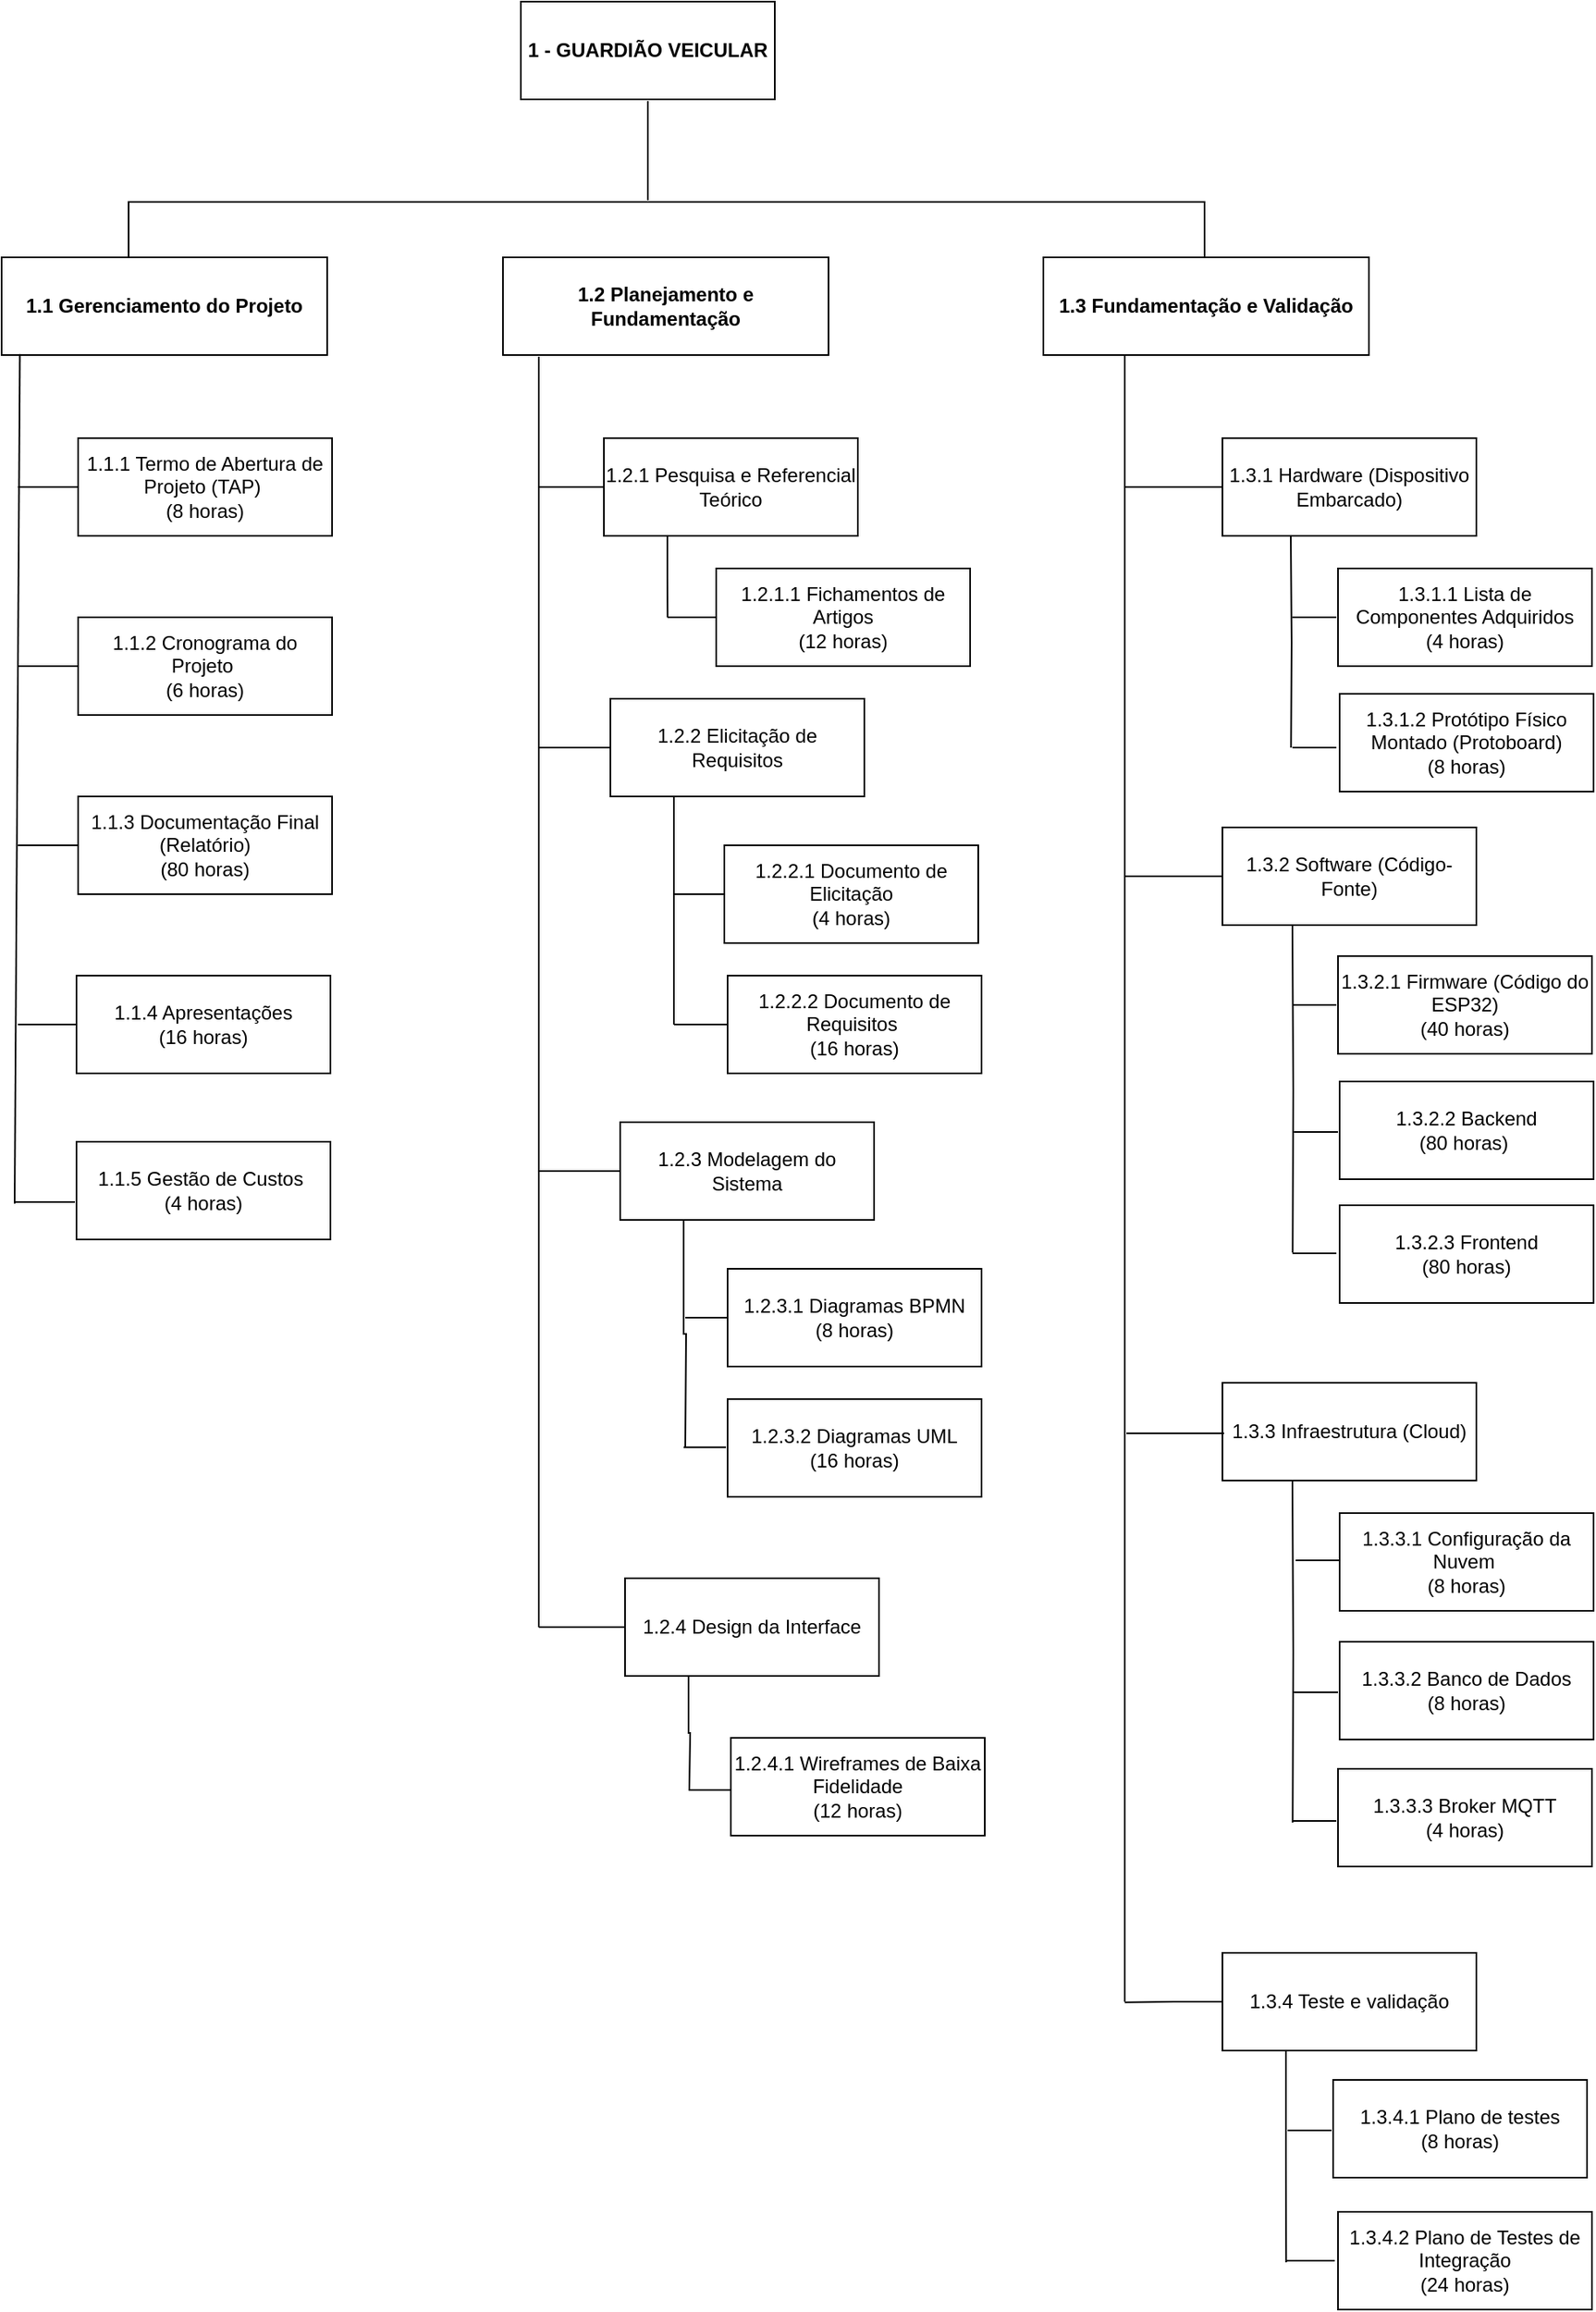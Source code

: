 <mxfile version="28.2.5">
  <diagram name="Página-1" id="aAfmZa2DJISUFgBcNijg">
    <mxGraphModel dx="1358" dy="741" grid="1" gridSize="10" guides="1" tooltips="1" connect="1" arrows="1" fold="1" page="1" pageScale="1" pageWidth="827" pageHeight="1169" math="0" shadow="0">
      <root>
        <mxCell id="0" />
        <mxCell id="1" parent="0" />
        <mxCell id="Phr4vQIU_vzDPlWdk-Ix-106" style="edgeStyle=orthogonalEdgeStyle;rounded=0;orthogonalLoop=1;jettySize=auto;html=1;endArrow=none;endFill=0;" edge="1" parent="1">
          <mxGeometry relative="1" as="geometry">
            <mxPoint x="527.0" y="224" as="targetPoint" />
            <mxPoint x="527.0" y="163" as="sourcePoint" />
          </mxGeometry>
        </mxCell>
        <mxCell id="Phr4vQIU_vzDPlWdk-Ix-2" value="1 - GUARDIÃO VEICULAR" style="rounded=0;whiteSpace=wrap;html=1;fontStyle=1" vertex="1" parent="1">
          <mxGeometry x="449" y="102" width="156" height="60" as="geometry" />
        </mxCell>
        <mxCell id="Phr4vQIU_vzDPlWdk-Ix-7" style="edgeStyle=orthogonalEdgeStyle;rounded=0;orthogonalLoop=1;jettySize=auto;html=1;exitX=0.5;exitY=0;exitDx=0;exitDy=0;endArrow=none;endFill=0;" edge="1" parent="1" source="Phr4vQIU_vzDPlWdk-Ix-3">
          <mxGeometry relative="1" as="geometry">
            <mxPoint x="869.048" y="260.0" as="targetPoint" />
            <mxPoint x="208" y="249" as="sourcePoint" />
            <Array as="points">
              <mxPoint x="208" y="225" />
              <mxPoint x="869" y="225" />
            </Array>
          </mxGeometry>
        </mxCell>
        <mxCell id="Phr4vQIU_vzDPlWdk-Ix-3" value="1.1 Gerenciamento do Projeto" style="rounded=0;whiteSpace=wrap;html=1;fontStyle=1" vertex="1" parent="1">
          <mxGeometry x="130" y="259" width="200" height="60" as="geometry" />
        </mxCell>
        <mxCell id="Phr4vQIU_vzDPlWdk-Ix-5" value="1.2 Planejamento e Fundamentação" style="rounded=0;whiteSpace=wrap;html=1;fontStyle=1" vertex="1" parent="1">
          <mxGeometry x="438" y="259" width="200" height="60" as="geometry" />
        </mxCell>
        <mxCell id="Phr4vQIU_vzDPlWdk-Ix-64" style="edgeStyle=orthogonalEdgeStyle;rounded=0;orthogonalLoop=1;jettySize=auto;html=1;endArrow=none;endFill=0;" edge="1" parent="1" source="Phr4vQIU_vzDPlWdk-Ix-10">
          <mxGeometry relative="1" as="geometry">
            <mxPoint x="140" y="400" as="targetPoint" />
          </mxGeometry>
        </mxCell>
        <mxCell id="Phr4vQIU_vzDPlWdk-Ix-10" value="1.1.1 Termo de Abertura de Projeto (TAP)&amp;nbsp;&lt;br&gt;(8 horas)" style="rounded=0;whiteSpace=wrap;html=1;fontStyle=0" vertex="1" parent="1">
          <mxGeometry x="177" y="370" width="156" height="60" as="geometry" />
        </mxCell>
        <mxCell id="Phr4vQIU_vzDPlWdk-Ix-66" style="edgeStyle=orthogonalEdgeStyle;rounded=0;orthogonalLoop=1;jettySize=auto;html=1;exitX=0;exitY=0.5;exitDx=0;exitDy=0;endArrow=none;endFill=0;" edge="1" parent="1" source="Phr4vQIU_vzDPlWdk-Ix-11">
          <mxGeometry relative="1" as="geometry">
            <mxPoint x="140" y="510.429" as="targetPoint" />
          </mxGeometry>
        </mxCell>
        <mxCell id="Phr4vQIU_vzDPlWdk-Ix-11" value="1.1.2 Cronograma do Projeto&amp;nbsp;&lt;br&gt;(6 horas)" style="rounded=0;whiteSpace=wrap;html=1;fontStyle=0" vertex="1" parent="1">
          <mxGeometry x="177" y="480" width="156" height="60" as="geometry" />
        </mxCell>
        <mxCell id="Phr4vQIU_vzDPlWdk-Ix-67" style="edgeStyle=orthogonalEdgeStyle;rounded=0;orthogonalLoop=1;jettySize=auto;html=1;exitX=0;exitY=0.5;exitDx=0;exitDy=0;endArrow=none;endFill=0;" edge="1" parent="1" source="Phr4vQIU_vzDPlWdk-Ix-12">
          <mxGeometry relative="1" as="geometry">
            <mxPoint x="140" y="619.952" as="targetPoint" />
          </mxGeometry>
        </mxCell>
        <mxCell id="Phr4vQIU_vzDPlWdk-Ix-12" value="1.1.3 Documentação Final (Relatório)&lt;br&gt;(80 horas)" style="rounded=0;whiteSpace=wrap;html=1;fontStyle=0" vertex="1" parent="1">
          <mxGeometry x="177" y="590" width="156" height="60" as="geometry" />
        </mxCell>
        <mxCell id="Phr4vQIU_vzDPlWdk-Ix-68" style="edgeStyle=orthogonalEdgeStyle;rounded=0;orthogonalLoop=1;jettySize=auto;html=1;exitX=0;exitY=0.5;exitDx=0;exitDy=0;endArrow=none;endFill=0;" edge="1" parent="1" source="Phr4vQIU_vzDPlWdk-Ix-15">
          <mxGeometry relative="1" as="geometry">
            <mxPoint x="140" y="730.429" as="targetPoint" />
          </mxGeometry>
        </mxCell>
        <mxCell id="Phr4vQIU_vzDPlWdk-Ix-15" value="1.1.4 Apresentações&lt;br&gt;(16 horas)" style="rounded=0;whiteSpace=wrap;html=1;fontStyle=0" vertex="1" parent="1">
          <mxGeometry x="176" y="700" width="156" height="60" as="geometry" />
        </mxCell>
        <mxCell id="Phr4vQIU_vzDPlWdk-Ix-70" style="edgeStyle=orthogonalEdgeStyle;rounded=0;orthogonalLoop=1;jettySize=auto;html=1;exitX=0;exitY=0.5;exitDx=0;exitDy=0;endArrow=none;endFill=0;" edge="1" parent="1">
          <mxGeometry relative="1" as="geometry">
            <mxPoint x="138" y="839.333" as="targetPoint" />
            <mxPoint x="175" y="839" as="sourcePoint" />
          </mxGeometry>
        </mxCell>
        <mxCell id="Phr4vQIU_vzDPlWdk-Ix-16" value="1.1.5 Gestão de Custos&amp;nbsp;&lt;div&gt;(4 horas)&lt;/div&gt;" style="rounded=0;whiteSpace=wrap;html=1;fontStyle=0" vertex="1" parent="1">
          <mxGeometry x="176" y="802" width="156" height="60" as="geometry" />
        </mxCell>
        <mxCell id="Phr4vQIU_vzDPlWdk-Ix-74" style="edgeStyle=orthogonalEdgeStyle;rounded=0;orthogonalLoop=1;jettySize=auto;html=1;exitX=0;exitY=0.5;exitDx=0;exitDy=0;endArrow=none;endFill=0;" edge="1" parent="1" source="Phr4vQIU_vzDPlWdk-Ix-17">
          <mxGeometry relative="1" as="geometry">
            <mxPoint x="460" y="399.952" as="targetPoint" />
          </mxGeometry>
        </mxCell>
        <mxCell id="Phr4vQIU_vzDPlWdk-Ix-78" style="edgeStyle=orthogonalEdgeStyle;rounded=0;orthogonalLoop=1;jettySize=auto;html=1;exitX=0.25;exitY=1;exitDx=0;exitDy=0;endArrow=none;endFill=0;" edge="1" parent="1" source="Phr4vQIU_vzDPlWdk-Ix-17">
          <mxGeometry relative="1" as="geometry">
            <mxPoint x="539.143" y="480" as="targetPoint" />
          </mxGeometry>
        </mxCell>
        <mxCell id="Phr4vQIU_vzDPlWdk-Ix-17" value="1.2.1 Pesquisa e Referencial Teórico" style="rounded=0;whiteSpace=wrap;html=1;fontStyle=0" vertex="1" parent="1">
          <mxGeometry x="500" y="370" width="156" height="60" as="geometry" />
        </mxCell>
        <mxCell id="Phr4vQIU_vzDPlWdk-Ix-77" style="edgeStyle=orthogonalEdgeStyle;rounded=0;orthogonalLoop=1;jettySize=auto;html=1;exitX=0;exitY=0.5;exitDx=0;exitDy=0;endArrow=none;endFill=0;" edge="1" parent="1">
          <mxGeometry relative="1" as="geometry">
            <mxPoint x="539" y="479.952" as="targetPoint" />
            <mxPoint x="573" y="480" as="sourcePoint" />
          </mxGeometry>
        </mxCell>
        <mxCell id="Phr4vQIU_vzDPlWdk-Ix-18" value="1.2.1.1 Fichamentos de Artigos&lt;br&gt;(12 horas)" style="rounded=0;whiteSpace=wrap;html=1;fontStyle=0" vertex="1" parent="1">
          <mxGeometry x="569" y="450" width="156" height="60" as="geometry" />
        </mxCell>
        <mxCell id="Phr4vQIU_vzDPlWdk-Ix-75" style="edgeStyle=orthogonalEdgeStyle;rounded=0;orthogonalLoop=1;jettySize=auto;html=1;exitX=0;exitY=0.5;exitDx=0;exitDy=0;endArrow=none;endFill=0;" edge="1" parent="1" source="Phr4vQIU_vzDPlWdk-Ix-19">
          <mxGeometry relative="1" as="geometry">
            <mxPoint x="460" y="559.952" as="targetPoint" />
          </mxGeometry>
        </mxCell>
        <mxCell id="Phr4vQIU_vzDPlWdk-Ix-79" style="edgeStyle=orthogonalEdgeStyle;rounded=0;orthogonalLoop=1;jettySize=auto;html=1;exitX=0.25;exitY=1;exitDx=0;exitDy=0;endArrow=none;endFill=0;" edge="1" parent="1" source="Phr4vQIU_vzDPlWdk-Ix-19">
          <mxGeometry relative="1" as="geometry">
            <mxPoint x="543" y="730" as="targetPoint" />
          </mxGeometry>
        </mxCell>
        <mxCell id="Phr4vQIU_vzDPlWdk-Ix-19" value="1.2.2 Elicitação de Requisitos" style="rounded=0;whiteSpace=wrap;html=1;fontStyle=0" vertex="1" parent="1">
          <mxGeometry x="504" y="530" width="156" height="60" as="geometry" />
        </mxCell>
        <mxCell id="Phr4vQIU_vzDPlWdk-Ix-80" style="edgeStyle=orthogonalEdgeStyle;rounded=0;orthogonalLoop=1;jettySize=auto;html=1;endArrow=none;endFill=0;" edge="1" parent="1">
          <mxGeometry relative="1" as="geometry">
            <mxPoint x="543" y="650" as="targetPoint" />
            <mxPoint x="574" y="650.048" as="sourcePoint" />
          </mxGeometry>
        </mxCell>
        <mxCell id="Phr4vQIU_vzDPlWdk-Ix-20" value="1.2.2.1 Documento de Elicitação&lt;br&gt;(4 horas)" style="rounded=0;whiteSpace=wrap;html=1;fontStyle=0" vertex="1" parent="1">
          <mxGeometry x="574" y="620" width="156" height="60" as="geometry" />
        </mxCell>
        <mxCell id="Phr4vQIU_vzDPlWdk-Ix-81" style="edgeStyle=orthogonalEdgeStyle;rounded=0;orthogonalLoop=1;jettySize=auto;html=1;endArrow=none;endFill=0;" edge="1" parent="1">
          <mxGeometry relative="1" as="geometry">
            <mxPoint x="543" y="730" as="targetPoint" />
            <mxPoint x="577" y="730.048" as="sourcePoint" />
          </mxGeometry>
        </mxCell>
        <mxCell id="Phr4vQIU_vzDPlWdk-Ix-21" value="1.2.2.2 Documento de Requisitos&amp;nbsp;&lt;br&gt;(16 horas)" style="rounded=0;whiteSpace=wrap;html=1;fontStyle=0" vertex="1" parent="1">
          <mxGeometry x="576" y="700" width="156" height="60" as="geometry" />
        </mxCell>
        <mxCell id="Phr4vQIU_vzDPlWdk-Ix-76" style="edgeStyle=orthogonalEdgeStyle;rounded=0;orthogonalLoop=1;jettySize=auto;html=1;exitX=0;exitY=0.5;exitDx=0;exitDy=0;endArrow=none;endFill=0;" edge="1" parent="1" source="Phr4vQIU_vzDPlWdk-Ix-22">
          <mxGeometry relative="1" as="geometry">
            <mxPoint x="460" y="819.952" as="targetPoint" />
          </mxGeometry>
        </mxCell>
        <mxCell id="Phr4vQIU_vzDPlWdk-Ix-82" style="edgeStyle=orthogonalEdgeStyle;rounded=0;orthogonalLoop=1;jettySize=auto;html=1;exitX=0.25;exitY=1;exitDx=0;exitDy=0;endArrow=none;endFill=0;" edge="1" parent="1" source="Phr4vQIU_vzDPlWdk-Ix-22">
          <mxGeometry relative="1" as="geometry">
            <mxPoint x="550" y="990" as="targetPoint" />
          </mxGeometry>
        </mxCell>
        <mxCell id="Phr4vQIU_vzDPlWdk-Ix-22" value="1.2.3 Modelagem do Sistema" style="rounded=0;whiteSpace=wrap;html=1;fontStyle=0" vertex="1" parent="1">
          <mxGeometry x="510" y="790" width="156" height="60" as="geometry" />
        </mxCell>
        <mxCell id="Phr4vQIU_vzDPlWdk-Ix-84" style="edgeStyle=orthogonalEdgeStyle;rounded=0;orthogonalLoop=1;jettySize=auto;html=1;exitX=0;exitY=0.5;exitDx=0;exitDy=0;endArrow=none;endFill=0;" edge="1" parent="1" source="Phr4vQIU_vzDPlWdk-Ix-23">
          <mxGeometry relative="1" as="geometry">
            <mxPoint x="550" y="910.429" as="targetPoint" />
          </mxGeometry>
        </mxCell>
        <mxCell id="Phr4vQIU_vzDPlWdk-Ix-23" value="1.2.3.1 Diagramas BPMN&lt;br&gt;(8 horas)" style="rounded=0;whiteSpace=wrap;html=1;fontStyle=0" vertex="1" parent="1">
          <mxGeometry x="576" y="880" width="156" height="60" as="geometry" />
        </mxCell>
        <mxCell id="Phr4vQIU_vzDPlWdk-Ix-83" style="edgeStyle=orthogonalEdgeStyle;rounded=0;orthogonalLoop=1;jettySize=auto;html=1;endArrow=none;endFill=0;" edge="1" parent="1">
          <mxGeometry relative="1" as="geometry">
            <mxPoint x="549" y="989.52" as="targetPoint" />
            <mxPoint x="575" y="989.568" as="sourcePoint" />
          </mxGeometry>
        </mxCell>
        <mxCell id="Phr4vQIU_vzDPlWdk-Ix-24" value="1.2.3.2 Diagramas UML&lt;br&gt;(16 horas)" style="rounded=0;whiteSpace=wrap;html=1;fontStyle=0" vertex="1" parent="1">
          <mxGeometry x="576" y="960" width="156" height="60" as="geometry" />
        </mxCell>
        <mxCell id="Phr4vQIU_vzDPlWdk-Ix-73" style="edgeStyle=orthogonalEdgeStyle;rounded=0;orthogonalLoop=1;jettySize=auto;html=1;exitX=0;exitY=0.5;exitDx=0;exitDy=0;endArrow=none;endFill=0;" edge="1" parent="1" source="Phr4vQIU_vzDPlWdk-Ix-25">
          <mxGeometry relative="1" as="geometry">
            <mxPoint x="460" y="1099.952" as="targetPoint" />
          </mxGeometry>
        </mxCell>
        <mxCell id="Phr4vQIU_vzDPlWdk-Ix-87" style="edgeStyle=orthogonalEdgeStyle;rounded=0;orthogonalLoop=1;jettySize=auto;html=1;exitX=0.25;exitY=1;exitDx=0;exitDy=0;endArrow=none;endFill=0;" edge="1" parent="1" source="Phr4vQIU_vzDPlWdk-Ix-25">
          <mxGeometry relative="1" as="geometry">
            <mxPoint x="552.476" y="1200" as="targetPoint" />
          </mxGeometry>
        </mxCell>
        <mxCell id="Phr4vQIU_vzDPlWdk-Ix-25" value="1.2.4 Design da Interface" style="rounded=0;whiteSpace=wrap;html=1;fontStyle=0" vertex="1" parent="1">
          <mxGeometry x="513" y="1070" width="156" height="60" as="geometry" />
        </mxCell>
        <mxCell id="Phr4vQIU_vzDPlWdk-Ix-90" style="edgeStyle=orthogonalEdgeStyle;rounded=0;orthogonalLoop=1;jettySize=auto;html=1;exitX=0;exitY=0.5;exitDx=0;exitDy=0;endArrow=none;endFill=0;" edge="1" parent="1">
          <mxGeometry relative="1" as="geometry">
            <mxPoint x="552" y="1200.048" as="targetPoint" />
            <mxPoint x="579" y="1200" as="sourcePoint" />
          </mxGeometry>
        </mxCell>
        <mxCell id="Phr4vQIU_vzDPlWdk-Ix-26" value="1.2.4.1 Wireframes de Baixa Fidelidade&lt;br&gt;(12 horas)" style="rounded=0;whiteSpace=wrap;html=1;fontStyle=0" vertex="1" parent="1">
          <mxGeometry x="578" y="1168" width="156" height="60" as="geometry" />
        </mxCell>
        <mxCell id="Phr4vQIU_vzDPlWdk-Ix-93" style="edgeStyle=orthogonalEdgeStyle;rounded=0;orthogonalLoop=1;jettySize=auto;html=1;exitX=0;exitY=0.5;exitDx=0;exitDy=0;endArrow=none;endFill=0;" edge="1" parent="1" source="Phr4vQIU_vzDPlWdk-Ix-27">
          <mxGeometry relative="1" as="geometry">
            <mxPoint x="820" y="400" as="targetPoint" />
          </mxGeometry>
        </mxCell>
        <mxCell id="Phr4vQIU_vzDPlWdk-Ix-105" style="edgeStyle=orthogonalEdgeStyle;rounded=0;orthogonalLoop=1;jettySize=auto;html=1;exitX=0.25;exitY=1;exitDx=0;exitDy=0;endArrow=none;endFill=0;" edge="1" parent="1">
          <mxGeometry relative="1" as="geometry">
            <mxPoint x="922.143" y="560" as="targetPoint" />
            <mxPoint x="922" y="430" as="sourcePoint" />
          </mxGeometry>
        </mxCell>
        <mxCell id="Phr4vQIU_vzDPlWdk-Ix-27" value="1.3.1 Hardware (Dispositivo Embarcado)" style="rounded=0;whiteSpace=wrap;html=1;fontStyle=0" vertex="1" parent="1">
          <mxGeometry x="880" y="370" width="156" height="60" as="geometry" />
        </mxCell>
        <mxCell id="Phr4vQIU_vzDPlWdk-Ix-29" value="1.3.1.1 Lista de Componentes Adquiridos&lt;br&gt;(4 horas)" style="rounded=0;whiteSpace=wrap;html=1;fontStyle=0" vertex="1" parent="1">
          <mxGeometry x="951" y="450" width="156" height="60" as="geometry" />
        </mxCell>
        <mxCell id="Phr4vQIU_vzDPlWdk-Ix-30" value="1.3.1.2 Protótipo Físico Montado (Protoboard)&lt;br&gt;(8 horas)" style="rounded=0;whiteSpace=wrap;html=1;fontStyle=0" vertex="1" parent="1">
          <mxGeometry x="952" y="527" width="156" height="60" as="geometry" />
        </mxCell>
        <mxCell id="Phr4vQIU_vzDPlWdk-Ix-96" style="edgeStyle=orthogonalEdgeStyle;rounded=0;orthogonalLoop=1;jettySize=auto;html=1;exitX=0;exitY=0.5;exitDx=0;exitDy=0;endArrow=none;endFill=0;" edge="1" parent="1" source="Phr4vQIU_vzDPlWdk-Ix-31">
          <mxGeometry relative="1" as="geometry">
            <mxPoint x="820" y="639" as="targetPoint" />
            <Array as="points">
              <mxPoint x="840" y="639" />
              <mxPoint x="840" y="639" />
            </Array>
          </mxGeometry>
        </mxCell>
        <mxCell id="Phr4vQIU_vzDPlWdk-Ix-99" style="edgeStyle=orthogonalEdgeStyle;rounded=0;orthogonalLoop=1;jettySize=auto;html=1;exitX=0.25;exitY=1;exitDx=0;exitDy=0;endArrow=none;endFill=0;" edge="1" parent="1">
          <mxGeometry relative="1" as="geometry">
            <mxPoint x="923.143" y="870" as="targetPoint" />
            <mxPoint x="923" y="669" as="sourcePoint" />
          </mxGeometry>
        </mxCell>
        <mxCell id="Phr4vQIU_vzDPlWdk-Ix-31" value="1.3.2 Software (Código-Fonte)" style="rounded=0;whiteSpace=wrap;html=1;fontStyle=0" vertex="1" parent="1">
          <mxGeometry x="880" y="609" width="156" height="60" as="geometry" />
        </mxCell>
        <mxCell id="Phr4vQIU_vzDPlWdk-Ix-32" value="1.3.2.1 Firmware (Código do ESP32)&lt;br&gt;(40 horas)" style="rounded=0;whiteSpace=wrap;html=1;fontStyle=0" vertex="1" parent="1">
          <mxGeometry x="951" y="688" width="156" height="60" as="geometry" />
        </mxCell>
        <mxCell id="Phr4vQIU_vzDPlWdk-Ix-33" value="1.3.2.2 Backend&lt;br&gt;(80 horas)&amp;nbsp;" style="rounded=0;whiteSpace=wrap;html=1;fontStyle=0" vertex="1" parent="1">
          <mxGeometry x="952" y="765" width="156" height="60" as="geometry" />
        </mxCell>
        <mxCell id="Phr4vQIU_vzDPlWdk-Ix-34" value="1.3.2.3 Frontend&lt;br&gt;(80 horas)" style="rounded=0;whiteSpace=wrap;html=1;fontStyle=0" vertex="1" parent="1">
          <mxGeometry x="952" y="841" width="156" height="60" as="geometry" />
        </mxCell>
        <mxCell id="Phr4vQIU_vzDPlWdk-Ix-110" style="edgeStyle=orthogonalEdgeStyle;rounded=0;orthogonalLoop=1;jettySize=auto;html=1;exitX=0.25;exitY=1;exitDx=0;exitDy=0;endArrow=none;endFill=0;" edge="1" parent="1">
          <mxGeometry relative="1" as="geometry">
            <mxPoint x="923.143" y="1220" as="targetPoint" />
            <mxPoint x="923" y="1010" as="sourcePoint" />
          </mxGeometry>
        </mxCell>
        <mxCell id="Phr4vQIU_vzDPlWdk-Ix-35" value="1.3.3 Infraestrutura (Cloud)" style="rounded=0;whiteSpace=wrap;html=1;fontStyle=0" vertex="1" parent="1">
          <mxGeometry x="880" y="950" width="156" height="60" as="geometry" />
        </mxCell>
        <mxCell id="Phr4vQIU_vzDPlWdk-Ix-36" value="1.3.3.1 Configuração da Nuvem&amp;nbsp;&lt;br&gt;(8 horas)" style="rounded=0;whiteSpace=wrap;html=1;fontStyle=0" vertex="1" parent="1">
          <mxGeometry x="952" y="1030" width="156" height="60" as="geometry" />
        </mxCell>
        <mxCell id="Phr4vQIU_vzDPlWdk-Ix-37" value="1.3.3.2 Banco de Dados&lt;br&gt;(8 horas)" style="rounded=0;whiteSpace=wrap;html=1;fontStyle=0" vertex="1" parent="1">
          <mxGeometry x="952" y="1109" width="156" height="60" as="geometry" />
        </mxCell>
        <mxCell id="Phr4vQIU_vzDPlWdk-Ix-39" value="1.3.3.3 Broker MQTT&lt;br&gt;(4 horas)" style="rounded=0;whiteSpace=wrap;html=1;fontStyle=0" vertex="1" parent="1">
          <mxGeometry x="951" y="1187" width="156" height="60" as="geometry" />
        </mxCell>
        <mxCell id="Phr4vQIU_vzDPlWdk-Ix-92" style="edgeStyle=orthogonalEdgeStyle;rounded=0;orthogonalLoop=1;jettySize=auto;html=1;exitX=0;exitY=0.5;exitDx=0;exitDy=0;endArrow=none;endFill=0;" edge="1" parent="1" source="Phr4vQIU_vzDPlWdk-Ix-40">
          <mxGeometry relative="1" as="geometry">
            <mxPoint x="820" y="1330.429" as="targetPoint" />
          </mxGeometry>
        </mxCell>
        <mxCell id="Phr4vQIU_vzDPlWdk-Ix-113" style="edgeStyle=orthogonalEdgeStyle;rounded=0;orthogonalLoop=1;jettySize=auto;html=1;exitX=0.25;exitY=1;exitDx=0;exitDy=0;endArrow=none;endFill=0;" edge="1" parent="1" source="Phr4vQIU_vzDPlWdk-Ix-40">
          <mxGeometry relative="1" as="geometry">
            <mxPoint x="919.143" y="1490" as="targetPoint" />
          </mxGeometry>
        </mxCell>
        <mxCell id="Phr4vQIU_vzDPlWdk-Ix-40" value="1.3.4 Teste e validação" style="rounded=0;whiteSpace=wrap;html=1;fontStyle=0" vertex="1" parent="1">
          <mxGeometry x="880" y="1300" width="156" height="60" as="geometry" />
        </mxCell>
        <mxCell id="Phr4vQIU_vzDPlWdk-Ix-41" value="1.3.4.2 Plano de Testes de Integração&lt;br&gt;(24 horas)" style="rounded=0;whiteSpace=wrap;html=1;fontStyle=0" vertex="1" parent="1">
          <mxGeometry x="951" y="1459" width="156" height="60" as="geometry" />
        </mxCell>
        <mxCell id="Phr4vQIU_vzDPlWdk-Ix-42" value="1.3.4.1 Plano de testes&lt;br&gt;(8 horas)" style="rounded=0;whiteSpace=wrap;html=1;fontStyle=0" vertex="1" parent="1">
          <mxGeometry x="948" y="1378" width="156" height="60" as="geometry" />
        </mxCell>
        <mxCell id="Phr4vQIU_vzDPlWdk-Ix-60" value="" style="endArrow=none;html=1;rounded=0;entryX=0.059;entryY=0.94;entryDx=0;entryDy=0;entryPerimeter=0;" edge="1" parent="1">
          <mxGeometry width="50" height="50" relative="1" as="geometry">
            <mxPoint x="138" y="840" as="sourcePoint" />
            <mxPoint x="141.204" y="318.4" as="targetPoint" />
          </mxGeometry>
        </mxCell>
        <mxCell id="Phr4vQIU_vzDPlWdk-Ix-91" style="edgeStyle=orthogonalEdgeStyle;rounded=0;orthogonalLoop=1;jettySize=auto;html=1;exitX=0.25;exitY=1;exitDx=0;exitDy=0;endArrow=none;endFill=0;" edge="1" parent="1" source="Phr4vQIU_vzDPlWdk-Ix-71">
          <mxGeometry relative="1" as="geometry">
            <mxPoint x="820" y="1330" as="targetPoint" />
          </mxGeometry>
        </mxCell>
        <mxCell id="Phr4vQIU_vzDPlWdk-Ix-71" value="1.3 Fundamentação e Validação" style="rounded=0;whiteSpace=wrap;html=1;fontStyle=1" vertex="1" parent="1">
          <mxGeometry x="770" y="259" width="200" height="60" as="geometry" />
        </mxCell>
        <mxCell id="Phr4vQIU_vzDPlWdk-Ix-72" value="" style="endArrow=none;html=1;rounded=0;" edge="1" parent="1">
          <mxGeometry width="50" height="50" relative="1" as="geometry">
            <mxPoint x="460" y="1100" as="sourcePoint" />
            <mxPoint x="460" y="320" as="targetPoint" />
          </mxGeometry>
        </mxCell>
        <mxCell id="Phr4vQIU_vzDPlWdk-Ix-98" style="edgeStyle=orthogonalEdgeStyle;rounded=0;orthogonalLoop=1;jettySize=auto;html=1;exitX=0;exitY=0.5;exitDx=0;exitDy=0;endArrow=none;endFill=0;" edge="1" parent="1">
          <mxGeometry relative="1" as="geometry">
            <mxPoint x="923" y="870.568" as="targetPoint" />
            <mxPoint x="950" y="870.52" as="sourcePoint" />
          </mxGeometry>
        </mxCell>
        <mxCell id="Phr4vQIU_vzDPlWdk-Ix-100" style="edgeStyle=orthogonalEdgeStyle;rounded=0;orthogonalLoop=1;jettySize=auto;html=1;exitX=0;exitY=0.5;exitDx=0;exitDy=0;endArrow=none;endFill=0;" edge="1" parent="1">
          <mxGeometry relative="1" as="geometry">
            <mxPoint x="924" y="796.048" as="targetPoint" />
            <mxPoint x="951" y="796" as="sourcePoint" />
          </mxGeometry>
        </mxCell>
        <mxCell id="Phr4vQIU_vzDPlWdk-Ix-101" style="edgeStyle=orthogonalEdgeStyle;rounded=0;orthogonalLoop=1;jettySize=auto;html=1;exitX=0;exitY=0.5;exitDx=0;exitDy=0;endArrow=none;endFill=0;" edge="1" parent="1">
          <mxGeometry relative="1" as="geometry">
            <mxPoint x="923" y="718.048" as="targetPoint" />
            <mxPoint x="950" y="718" as="sourcePoint" />
          </mxGeometry>
        </mxCell>
        <mxCell id="Phr4vQIU_vzDPlWdk-Ix-102" style="edgeStyle=orthogonalEdgeStyle;rounded=0;orthogonalLoop=1;jettySize=auto;html=1;exitX=0;exitY=0.5;exitDx=0;exitDy=0;endArrow=none;endFill=0;" edge="1" parent="1">
          <mxGeometry relative="1" as="geometry">
            <mxPoint x="821" y="981" as="targetPoint" />
            <mxPoint x="881" y="981" as="sourcePoint" />
            <Array as="points">
              <mxPoint x="841" y="981" />
              <mxPoint x="841" y="981" />
            </Array>
          </mxGeometry>
        </mxCell>
        <mxCell id="Phr4vQIU_vzDPlWdk-Ix-103" style="edgeStyle=orthogonalEdgeStyle;rounded=0;orthogonalLoop=1;jettySize=auto;html=1;exitX=0;exitY=0.5;exitDx=0;exitDy=0;endArrow=none;endFill=0;" edge="1" parent="1">
          <mxGeometry relative="1" as="geometry">
            <mxPoint x="923" y="480.048" as="targetPoint" />
            <mxPoint x="950" y="480" as="sourcePoint" />
          </mxGeometry>
        </mxCell>
        <mxCell id="Phr4vQIU_vzDPlWdk-Ix-104" style="edgeStyle=orthogonalEdgeStyle;rounded=0;orthogonalLoop=1;jettySize=auto;html=1;exitX=0;exitY=0.5;exitDx=0;exitDy=0;endArrow=none;endFill=0;" edge="1" parent="1">
          <mxGeometry relative="1" as="geometry">
            <mxPoint x="923" y="560.048" as="targetPoint" />
            <mxPoint x="950" y="560" as="sourcePoint" />
          </mxGeometry>
        </mxCell>
        <mxCell id="Phr4vQIU_vzDPlWdk-Ix-107" style="edgeStyle=orthogonalEdgeStyle;rounded=0;orthogonalLoop=1;jettySize=auto;html=1;exitX=0;exitY=0.5;exitDx=0;exitDy=0;endArrow=none;endFill=0;" edge="1" parent="1">
          <mxGeometry relative="1" as="geometry">
            <mxPoint x="925" y="1059.048" as="targetPoint" />
            <mxPoint x="952" y="1059" as="sourcePoint" />
          </mxGeometry>
        </mxCell>
        <mxCell id="Phr4vQIU_vzDPlWdk-Ix-108" style="edgeStyle=orthogonalEdgeStyle;rounded=0;orthogonalLoop=1;jettySize=auto;html=1;exitX=0;exitY=0.5;exitDx=0;exitDy=0;endArrow=none;endFill=0;" edge="1" parent="1">
          <mxGeometry relative="1" as="geometry">
            <mxPoint x="923" y="1219.048" as="targetPoint" />
            <mxPoint x="950" y="1219" as="sourcePoint" />
          </mxGeometry>
        </mxCell>
        <mxCell id="Phr4vQIU_vzDPlWdk-Ix-109" style="edgeStyle=orthogonalEdgeStyle;rounded=0;orthogonalLoop=1;jettySize=auto;html=1;exitX=0;exitY=0.5;exitDx=0;exitDy=0;endArrow=none;endFill=0;" edge="1" parent="1">
          <mxGeometry relative="1" as="geometry">
            <mxPoint x="924" y="1140.048" as="targetPoint" />
            <mxPoint x="951" y="1140" as="sourcePoint" />
          </mxGeometry>
        </mxCell>
        <mxCell id="Phr4vQIU_vzDPlWdk-Ix-111" style="edgeStyle=orthogonalEdgeStyle;rounded=0;orthogonalLoop=1;jettySize=auto;html=1;endArrow=none;endFill=0;" edge="1" parent="1">
          <mxGeometry relative="1" as="geometry">
            <mxPoint x="919" y="1489.048" as="targetPoint" />
            <mxPoint x="949" y="1489" as="sourcePoint" />
          </mxGeometry>
        </mxCell>
        <mxCell id="Phr4vQIU_vzDPlWdk-Ix-112" style="edgeStyle=orthogonalEdgeStyle;rounded=0;orthogonalLoop=1;jettySize=auto;html=1;exitX=0;exitY=0.5;exitDx=0;exitDy=0;endArrow=none;endFill=0;" edge="1" parent="1">
          <mxGeometry relative="1" as="geometry">
            <mxPoint x="920" y="1409.048" as="targetPoint" />
            <mxPoint x="947" y="1409" as="sourcePoint" />
          </mxGeometry>
        </mxCell>
      </root>
    </mxGraphModel>
  </diagram>
</mxfile>

